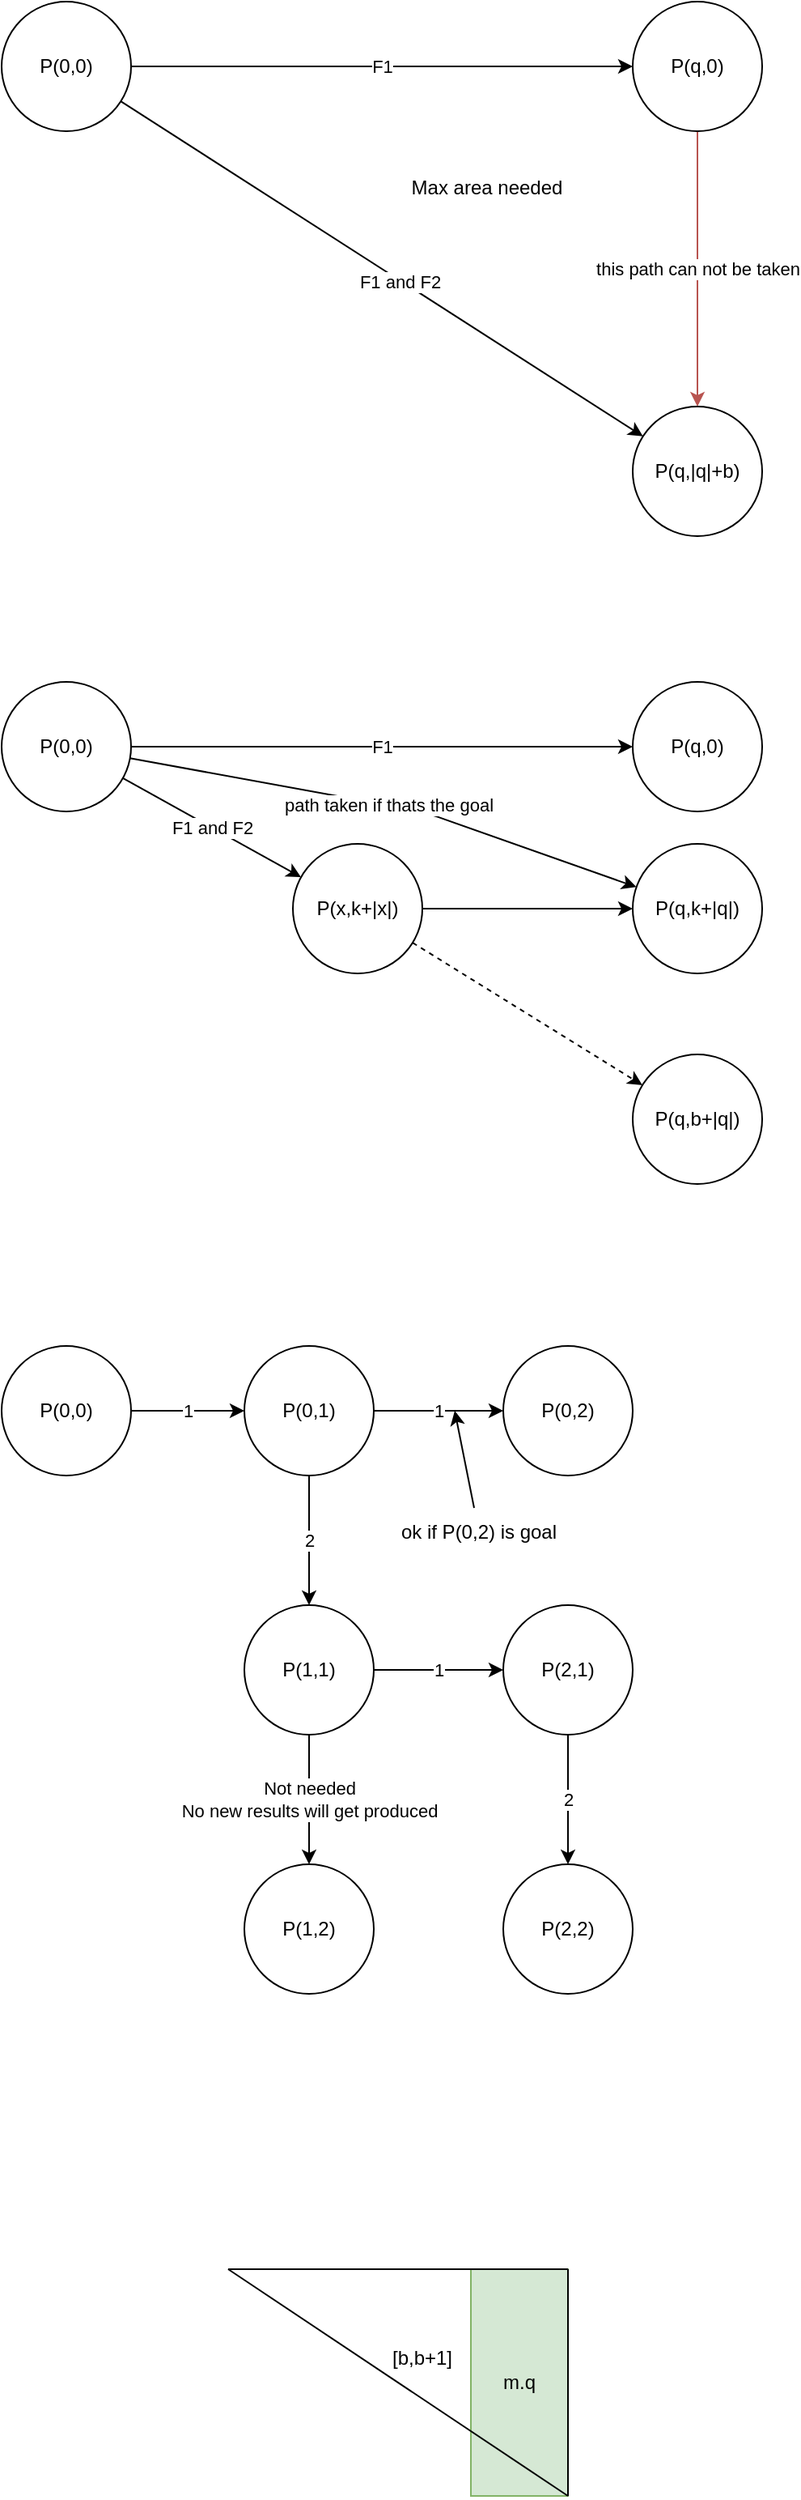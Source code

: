 <mxfile>
    <diagram id="HKZDW_xBtACYcIpBHMYk" name="Page-1">
        <mxGraphModel dx="439" dy="411" grid="1" gridSize="10" guides="1" tooltips="1" connect="1" arrows="1" fold="1" page="1" pageScale="1" pageWidth="850" pageHeight="1100" math="0" shadow="0">
            <root>
                <mxCell id="0"/>
                <mxCell id="1" parent="0"/>
                <mxCell id="4" value="F1" style="edgeStyle=none;html=1;" parent="1" source="2" target="3" edge="1">
                    <mxGeometry relative="1" as="geometry"/>
                </mxCell>
                <mxCell id="6" style="edgeStyle=none;html=1;" parent="1" source="2" target="5" edge="1">
                    <mxGeometry relative="1" as="geometry"/>
                </mxCell>
                <mxCell id="20" value="&lt;span style=&quot;color: rgb(0, 0, 0);&quot;&gt;F1 and F2&lt;/span&gt;" style="edgeLabel;html=1;align=center;verticalAlign=middle;resizable=0;points=[];" parent="6" vertex="1" connectable="0">
                    <mxGeometry x="0.069" y="-1" relative="1" as="geometry">
                        <mxPoint as="offset"/>
                    </mxGeometry>
                </mxCell>
                <mxCell id="2" value="P(0,0)" style="ellipse;whiteSpace=wrap;html=1;aspect=fixed;" parent="1" vertex="1">
                    <mxGeometry x="70" y="150" width="80" height="80" as="geometry"/>
                </mxCell>
                <mxCell id="7" value="this path can not be taken" style="edgeStyle=none;html=1;endArrow=classic;endFill=1;fillColor=#f8cecc;strokeColor=#b85450;" parent="1" source="3" target="5" edge="1">
                    <mxGeometry relative="1" as="geometry"/>
                </mxCell>
                <mxCell id="3" value="P(q,0)" style="ellipse;whiteSpace=wrap;html=1;aspect=fixed;" parent="1" vertex="1">
                    <mxGeometry x="460" y="150" width="80" height="80" as="geometry"/>
                </mxCell>
                <mxCell id="5" value="P(q,|q|+b)" style="ellipse;whiteSpace=wrap;html=1;aspect=fixed;" parent="1" vertex="1">
                    <mxGeometry x="460" y="400" width="80" height="80" as="geometry"/>
                </mxCell>
                <mxCell id="8" value="Max area needed" style="text;html=1;align=center;verticalAlign=middle;whiteSpace=wrap;rounded=0;" parent="1" vertex="1">
                    <mxGeometry x="310" y="250" width="120" height="30" as="geometry"/>
                </mxCell>
                <mxCell id="9" value="F1" style="edgeStyle=none;html=1;" parent="1" source="11" target="13" edge="1">
                    <mxGeometry relative="1" as="geometry"/>
                </mxCell>
                <mxCell id="10" value="F1 and F2" style="edgeStyle=none;html=1;" parent="1" source="11" target="16" edge="1">
                    <mxGeometry relative="1" as="geometry">
                        <mxPoint x="250" y="700" as="targetPoint"/>
                    </mxGeometry>
                </mxCell>
                <mxCell id="36" value="path taken if thats the goal" style="edgeStyle=none;html=1;" parent="1" source="11" target="18" edge="1">
                    <mxGeometry relative="1" as="geometry">
                        <Array as="points">
                            <mxPoint x="330" y="650"/>
                        </Array>
                    </mxGeometry>
                </mxCell>
                <mxCell id="11" value="P(0,0)" style="ellipse;whiteSpace=wrap;html=1;aspect=fixed;" parent="1" vertex="1">
                    <mxGeometry x="70" y="570" width="80" height="80" as="geometry"/>
                </mxCell>
                <mxCell id="13" value="P(q,0)" style="ellipse;whiteSpace=wrap;html=1;aspect=fixed;" parent="1" vertex="1">
                    <mxGeometry x="460" y="570" width="80" height="80" as="geometry"/>
                </mxCell>
                <mxCell id="14" value="P(q,b+|q|)" style="ellipse;whiteSpace=wrap;html=1;aspect=fixed;" parent="1" vertex="1">
                    <mxGeometry x="460" y="800" width="80" height="80" as="geometry"/>
                </mxCell>
                <mxCell id="17" style="edgeStyle=none;html=1;dashed=1;" parent="1" source="16" target="14" edge="1">
                    <mxGeometry relative="1" as="geometry"/>
                </mxCell>
                <mxCell id="19" value="" style="edgeStyle=none;html=1;" parent="1" source="16" target="18" edge="1">
                    <mxGeometry relative="1" as="geometry"/>
                </mxCell>
                <mxCell id="16" value="P(x,k+|x|)" style="ellipse;whiteSpace=wrap;html=1;aspect=fixed;" parent="1" vertex="1">
                    <mxGeometry x="250" y="670" width="80" height="80" as="geometry"/>
                </mxCell>
                <mxCell id="18" value="P(q,k+|q|)" style="ellipse;whiteSpace=wrap;html=1;aspect=fixed;" parent="1" vertex="1">
                    <mxGeometry x="460" y="670" width="80" height="80" as="geometry"/>
                </mxCell>
                <mxCell id="22" value="1" style="edgeStyle=none;html=1;" parent="1" source="21" edge="1">
                    <mxGeometry relative="1" as="geometry">
                        <mxPoint x="220" y="1020" as="targetPoint"/>
                    </mxGeometry>
                </mxCell>
                <mxCell id="21" value="P(0,0)" style="ellipse;whiteSpace=wrap;html=1;aspect=fixed;" parent="1" vertex="1">
                    <mxGeometry x="70" y="980" width="80" height="80" as="geometry"/>
                </mxCell>
                <mxCell id="25" value="2" style="edgeStyle=none;html=1;" parent="1" source="23" target="24" edge="1">
                    <mxGeometry relative="1" as="geometry"/>
                </mxCell>
                <mxCell id="33" value="1" style="edgeStyle=none;html=1;" parent="1" source="23" target="32" edge="1">
                    <mxGeometry relative="1" as="geometry"/>
                </mxCell>
                <mxCell id="23" value="P(0,1)" style="ellipse;whiteSpace=wrap;html=1;aspect=fixed;" parent="1" vertex="1">
                    <mxGeometry x="220" y="980" width="80" height="80" as="geometry"/>
                </mxCell>
                <mxCell id="27" value="1" style="edgeStyle=none;html=1;" parent="1" source="24" target="26" edge="1">
                    <mxGeometry relative="1" as="geometry"/>
                </mxCell>
                <mxCell id="31" value="Not needed&lt;div&gt;No new results will get produced&lt;/div&gt;" style="edgeStyle=none;html=1;" parent="1" source="24" target="30" edge="1">
                    <mxGeometry relative="1" as="geometry"/>
                </mxCell>
                <mxCell id="24" value="P(1,1)" style="ellipse;whiteSpace=wrap;html=1;aspect=fixed;" parent="1" vertex="1">
                    <mxGeometry x="220" y="1140" width="80" height="80" as="geometry"/>
                </mxCell>
                <mxCell id="29" value="2" style="edgeStyle=none;html=1;" parent="1" source="26" target="28" edge="1">
                    <mxGeometry relative="1" as="geometry"/>
                </mxCell>
                <mxCell id="26" value="P(2,1)" style="ellipse;whiteSpace=wrap;html=1;aspect=fixed;" parent="1" vertex="1">
                    <mxGeometry x="380" y="1140" width="80" height="80" as="geometry"/>
                </mxCell>
                <mxCell id="28" value="P(2,2)" style="ellipse;whiteSpace=wrap;html=1;aspect=fixed;" parent="1" vertex="1">
                    <mxGeometry x="380" y="1300" width="80" height="80" as="geometry"/>
                </mxCell>
                <mxCell id="30" value="P(1,2)" style="ellipse;whiteSpace=wrap;html=1;aspect=fixed;" parent="1" vertex="1">
                    <mxGeometry x="220" y="1300" width="80" height="80" as="geometry"/>
                </mxCell>
                <mxCell id="32" value="P(0,2)" style="ellipse;whiteSpace=wrap;html=1;aspect=fixed;" parent="1" vertex="1">
                    <mxGeometry x="380" y="980" width="80" height="80" as="geometry"/>
                </mxCell>
                <mxCell id="35" style="edgeStyle=none;html=1;" parent="1" source="34" edge="1">
                    <mxGeometry relative="1" as="geometry">
                        <mxPoint x="350" y="1020" as="targetPoint"/>
                    </mxGeometry>
                </mxCell>
                <mxCell id="34" value="ok if P(0,2) is goal" style="text;html=1;align=center;verticalAlign=middle;whiteSpace=wrap;rounded=0;" parent="1" vertex="1">
                    <mxGeometry x="310" y="1080" width="110" height="30" as="geometry"/>
                </mxCell>
                <mxCell id="42" value="" style="edgeStyle=none;orthogonalLoop=1;jettySize=auto;html=1;endArrow=none;endFill=0;" edge="1" parent="1">
                    <mxGeometry width="80" relative="1" as="geometry">
                        <mxPoint x="360" y="1550" as="sourcePoint"/>
                        <mxPoint x="360" y="1650" as="targetPoint"/>
                        <Array as="points"/>
                    </mxGeometry>
                </mxCell>
                <mxCell id="44" value="m.q" style="text;html=1;align=center;verticalAlign=middle;whiteSpace=wrap;rounded=0;fillColor=#d5e8d4;strokeColor=#82b366;" vertex="1" parent="1">
                    <mxGeometry x="360" y="1550" width="60" height="140" as="geometry"/>
                </mxCell>
                <mxCell id="48" value="" style="group" vertex="1" connectable="0" parent="1">
                    <mxGeometry x="210" y="1550" width="210" height="140" as="geometry"/>
                </mxCell>
                <mxCell id="39" value="" style="edgeStyle=none;orthogonalLoop=1;jettySize=auto;html=1;endArrow=none;endFill=0;" edge="1" parent="48">
                    <mxGeometry width="80" relative="1" as="geometry">
                        <mxPoint as="sourcePoint"/>
                        <mxPoint x="210" as="targetPoint"/>
                        <Array as="points"/>
                    </mxGeometry>
                </mxCell>
                <mxCell id="40" value="" style="edgeStyle=none;orthogonalLoop=1;jettySize=auto;html=1;endArrow=none;endFill=0;" edge="1" parent="48">
                    <mxGeometry width="80" relative="1" as="geometry">
                        <mxPoint x="210" as="sourcePoint"/>
                        <mxPoint x="210" y="140" as="targetPoint"/>
                        <Array as="points"/>
                    </mxGeometry>
                </mxCell>
                <mxCell id="41" value="" style="edgeStyle=none;orthogonalLoop=1;jettySize=auto;html=1;endArrow=none;endFill=0;" edge="1" parent="48">
                    <mxGeometry width="80" relative="1" as="geometry">
                        <mxPoint x="210" y="140" as="sourcePoint"/>
                        <mxPoint as="targetPoint"/>
                        <Array as="points"/>
                    </mxGeometry>
                </mxCell>
                <mxCell id="43" value="[b,b+1]" style="text;html=1;align=center;verticalAlign=middle;whiteSpace=wrap;rounded=0;" vertex="1" parent="48">
                    <mxGeometry x="90" y="40" width="60" height="30" as="geometry"/>
                </mxCell>
            </root>
        </mxGraphModel>
    </diagram>
</mxfile>